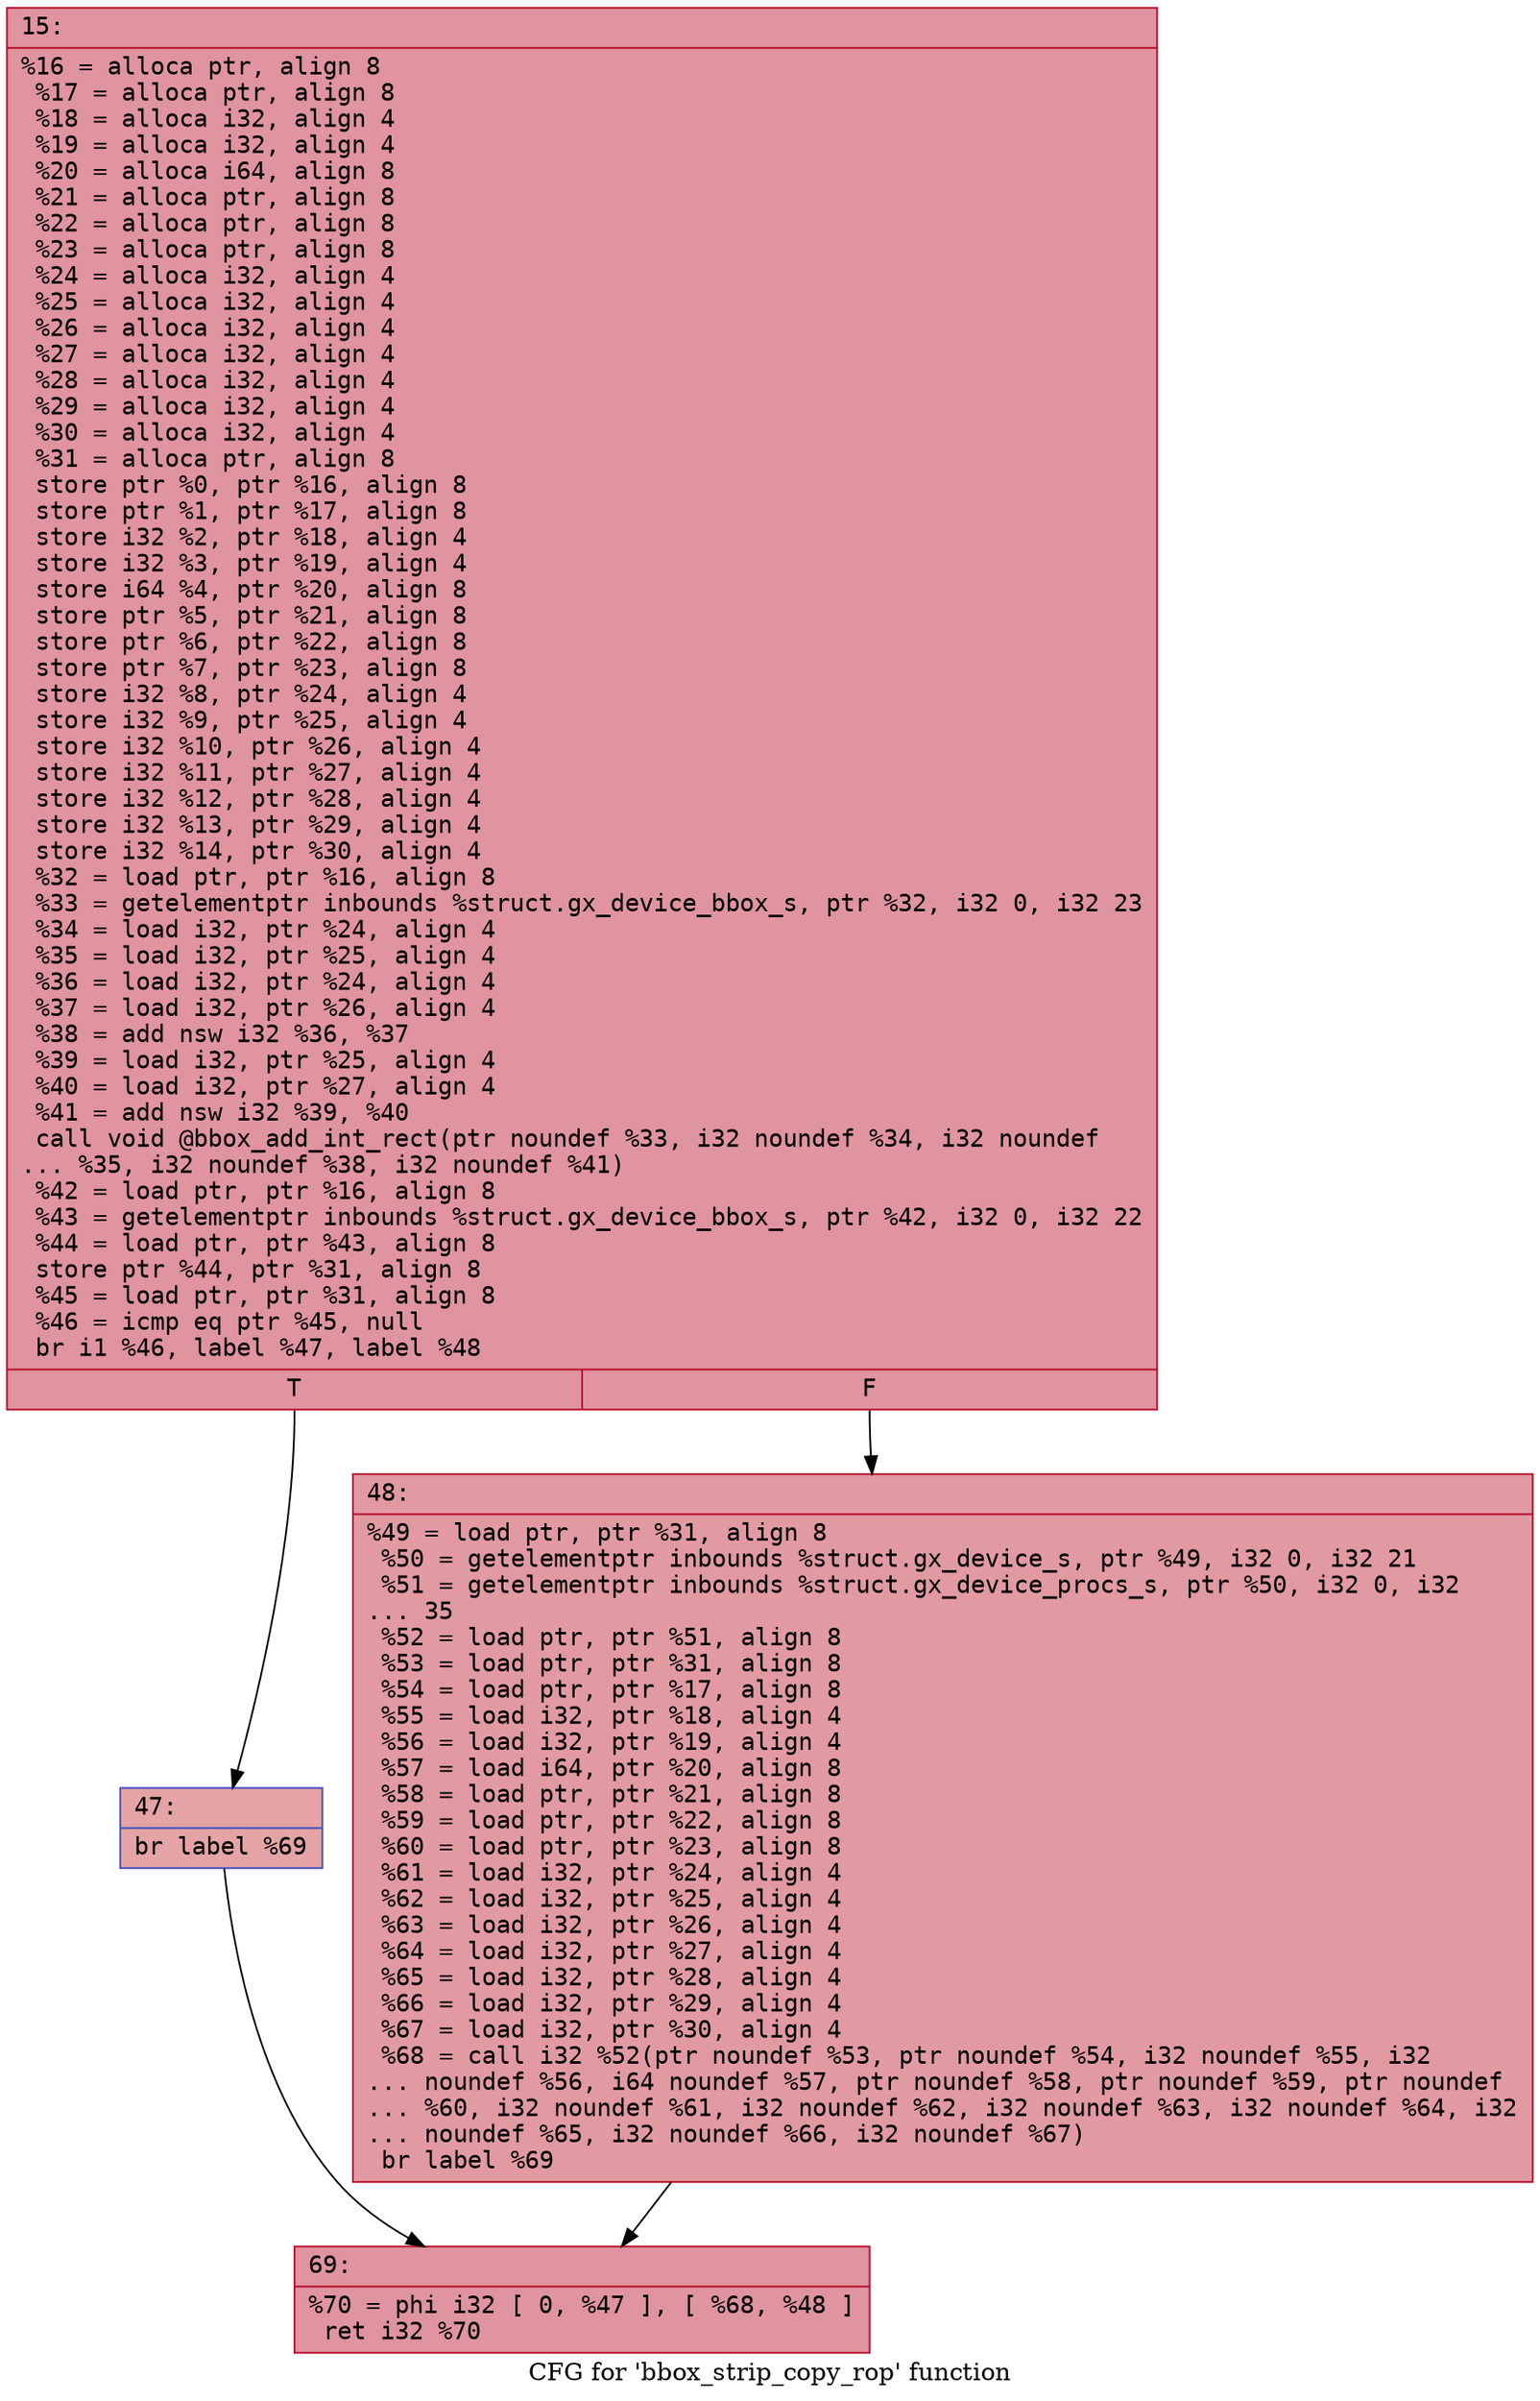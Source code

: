 digraph "CFG for 'bbox_strip_copy_rop' function" {
	label="CFG for 'bbox_strip_copy_rop' function";

	Node0x60000323a990 [shape=record,color="#b70d28ff", style=filled, fillcolor="#b70d2870" fontname="Courier",label="{15:\l|  %16 = alloca ptr, align 8\l  %17 = alloca ptr, align 8\l  %18 = alloca i32, align 4\l  %19 = alloca i32, align 4\l  %20 = alloca i64, align 8\l  %21 = alloca ptr, align 8\l  %22 = alloca ptr, align 8\l  %23 = alloca ptr, align 8\l  %24 = alloca i32, align 4\l  %25 = alloca i32, align 4\l  %26 = alloca i32, align 4\l  %27 = alloca i32, align 4\l  %28 = alloca i32, align 4\l  %29 = alloca i32, align 4\l  %30 = alloca i32, align 4\l  %31 = alloca ptr, align 8\l  store ptr %0, ptr %16, align 8\l  store ptr %1, ptr %17, align 8\l  store i32 %2, ptr %18, align 4\l  store i32 %3, ptr %19, align 4\l  store i64 %4, ptr %20, align 8\l  store ptr %5, ptr %21, align 8\l  store ptr %6, ptr %22, align 8\l  store ptr %7, ptr %23, align 8\l  store i32 %8, ptr %24, align 4\l  store i32 %9, ptr %25, align 4\l  store i32 %10, ptr %26, align 4\l  store i32 %11, ptr %27, align 4\l  store i32 %12, ptr %28, align 4\l  store i32 %13, ptr %29, align 4\l  store i32 %14, ptr %30, align 4\l  %32 = load ptr, ptr %16, align 8\l  %33 = getelementptr inbounds %struct.gx_device_bbox_s, ptr %32, i32 0, i32 23\l  %34 = load i32, ptr %24, align 4\l  %35 = load i32, ptr %25, align 4\l  %36 = load i32, ptr %24, align 4\l  %37 = load i32, ptr %26, align 4\l  %38 = add nsw i32 %36, %37\l  %39 = load i32, ptr %25, align 4\l  %40 = load i32, ptr %27, align 4\l  %41 = add nsw i32 %39, %40\l  call void @bbox_add_int_rect(ptr noundef %33, i32 noundef %34, i32 noundef\l... %35, i32 noundef %38, i32 noundef %41)\l  %42 = load ptr, ptr %16, align 8\l  %43 = getelementptr inbounds %struct.gx_device_bbox_s, ptr %42, i32 0, i32 22\l  %44 = load ptr, ptr %43, align 8\l  store ptr %44, ptr %31, align 8\l  %45 = load ptr, ptr %31, align 8\l  %46 = icmp eq ptr %45, null\l  br i1 %46, label %47, label %48\l|{<s0>T|<s1>F}}"];
	Node0x60000323a990:s0 -> Node0x60000323ad50[tooltip="15 -> 47\nProbability 37.50%" ];
	Node0x60000323a990:s1 -> Node0x60000323ada0[tooltip="15 -> 48\nProbability 62.50%" ];
	Node0x60000323ad50 [shape=record,color="#3d50c3ff", style=filled, fillcolor="#c32e3170" fontname="Courier",label="{47:\l|  br label %69\l}"];
	Node0x60000323ad50 -> Node0x60000323adf0[tooltip="47 -> 69\nProbability 100.00%" ];
	Node0x60000323ada0 [shape=record,color="#b70d28ff", style=filled, fillcolor="#bb1b2c70" fontname="Courier",label="{48:\l|  %49 = load ptr, ptr %31, align 8\l  %50 = getelementptr inbounds %struct.gx_device_s, ptr %49, i32 0, i32 21\l  %51 = getelementptr inbounds %struct.gx_device_procs_s, ptr %50, i32 0, i32\l... 35\l  %52 = load ptr, ptr %51, align 8\l  %53 = load ptr, ptr %31, align 8\l  %54 = load ptr, ptr %17, align 8\l  %55 = load i32, ptr %18, align 4\l  %56 = load i32, ptr %19, align 4\l  %57 = load i64, ptr %20, align 8\l  %58 = load ptr, ptr %21, align 8\l  %59 = load ptr, ptr %22, align 8\l  %60 = load ptr, ptr %23, align 8\l  %61 = load i32, ptr %24, align 4\l  %62 = load i32, ptr %25, align 4\l  %63 = load i32, ptr %26, align 4\l  %64 = load i32, ptr %27, align 4\l  %65 = load i32, ptr %28, align 4\l  %66 = load i32, ptr %29, align 4\l  %67 = load i32, ptr %30, align 4\l  %68 = call i32 %52(ptr noundef %53, ptr noundef %54, i32 noundef %55, i32\l... noundef %56, i64 noundef %57, ptr noundef %58, ptr noundef %59, ptr noundef\l... %60, i32 noundef %61, i32 noundef %62, i32 noundef %63, i32 noundef %64, i32\l... noundef %65, i32 noundef %66, i32 noundef %67)\l  br label %69\l}"];
	Node0x60000323ada0 -> Node0x60000323adf0[tooltip="48 -> 69\nProbability 100.00%" ];
	Node0x60000323adf0 [shape=record,color="#b70d28ff", style=filled, fillcolor="#b70d2870" fontname="Courier",label="{69:\l|  %70 = phi i32 [ 0, %47 ], [ %68, %48 ]\l  ret i32 %70\l}"];
}
